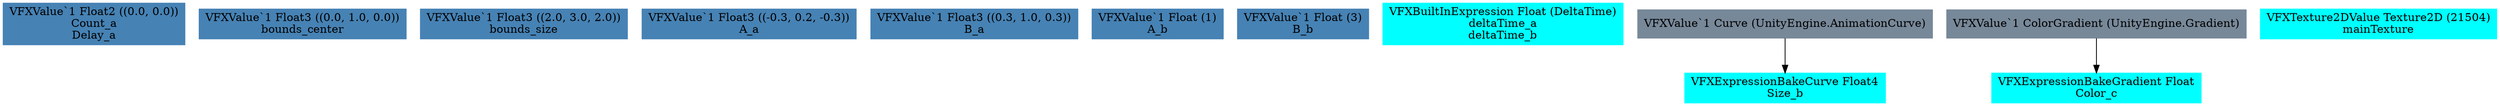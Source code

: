 digraph G {
node0 [shape="box" color="steelblue" style="filled" label="VFXValue`1 Float2 ((0.0, 0.0))
Count_a
Delay_a"]
node1 [shape="box" color="steelblue" style="filled" label="VFXValue`1 Float3 ((0.0, 1.0, 0.0))
bounds_center"]
node2 [shape="box" color="steelblue" style="filled" label="VFXValue`1 Float3 ((2.0, 3.0, 2.0))
bounds_size"]
node3 [shape="box" color="steelblue" style="filled" label="VFXValue`1 Float3 ((-0.3, 0.2, -0.3))
A_a"]
node4 [shape="box" color="steelblue" style="filled" label="VFXValue`1 Float3 ((0.3, 1.0, 0.3))
B_a"]
node5 [shape="box" color="steelblue" style="filled" label="VFXValue`1 Float (1)
A_b"]
node6 [shape="box" color="steelblue" style="filled" label="VFXValue`1 Float (3)
B_b"]
node7 [shape="box" color="cyan" style="filled" label="VFXBuiltInExpression Float (DeltaTime)
deltaTime_a
deltaTime_b"]
node8 [shape="box" color="cyan" style="filled" label="VFXExpressionBakeCurve Float4
Size_b"]
node9 [shape="box" color="lightslategray" style="filled" label="VFXValue`1 Curve (UnityEngine.AnimationCurve)"]
node10 [shape="box" color="cyan" style="filled" label="VFXExpressionBakeGradient Float
Color_c"]
node11 [shape="box" color="lightslategray" style="filled" label="VFXValue`1 ColorGradient (UnityEngine.Gradient)"]
node12 [shape="box" color="cyan" style="filled" label="VFXTexture2DValue Texture2D (21504)
mainTexture"]
node9 -> node8 
node11 -> node10 
}
